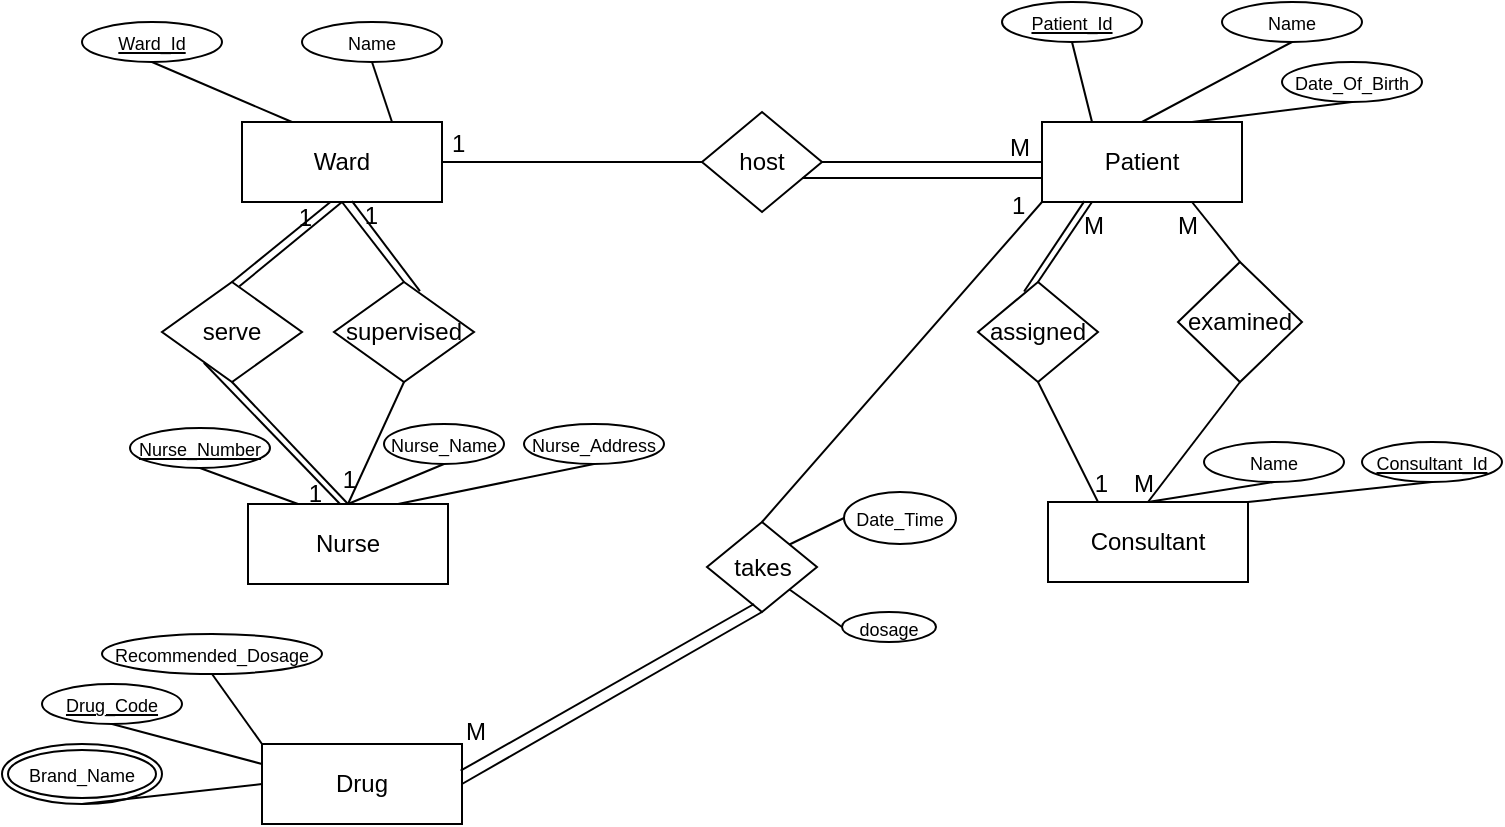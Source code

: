 <mxfile version="24.8.3">
  <diagram id="R2lEEEUBdFMjLlhIrx00" name="Page-1">
    <mxGraphModel dx="1323" dy="762" grid="1" gridSize="10" guides="1" tooltips="1" connect="1" arrows="1" fold="1" page="1" pageScale="1" pageWidth="1169" pageHeight="827" math="0" shadow="0" extFonts="Permanent Marker^https://fonts.googleapis.com/css?family=Permanent+Marker">
      <root>
        <mxCell id="0" />
        <mxCell id="1" parent="0" />
        <mxCell id="Hi5l68Q3AN8a3Jo4IFvr-1" value="Ward" style="whiteSpace=wrap;html=1;align=center;" vertex="1" parent="1">
          <mxGeometry x="320" y="190" width="100" height="40" as="geometry" />
        </mxCell>
        <mxCell id="Hi5l68Q3AN8a3Jo4IFvr-2" value="Patient" style="whiteSpace=wrap;html=1;align=center;" vertex="1" parent="1">
          <mxGeometry x="720" y="190" width="100" height="40" as="geometry" />
        </mxCell>
        <mxCell id="Hi5l68Q3AN8a3Jo4IFvr-3" value="Consultant" style="whiteSpace=wrap;html=1;align=center;" vertex="1" parent="1">
          <mxGeometry x="723" y="380" width="100" height="40" as="geometry" />
        </mxCell>
        <mxCell id="Hi5l68Q3AN8a3Jo4IFvr-4" value="Nurse" style="whiteSpace=wrap;html=1;align=center;" vertex="1" parent="1">
          <mxGeometry x="323" y="381" width="100" height="40" as="geometry" />
        </mxCell>
        <mxCell id="Hi5l68Q3AN8a3Jo4IFvr-5" value="Drug" style="whiteSpace=wrap;html=1;align=center;" vertex="1" parent="1">
          <mxGeometry x="330" y="501" width="100" height="40" as="geometry" />
        </mxCell>
        <mxCell id="Hi5l68Q3AN8a3Jo4IFvr-6" value="&lt;font style=&quot;font-size: 9px;&quot;&gt;Ward_Id&lt;/font&gt;" style="ellipse;whiteSpace=wrap;html=1;align=center;fontStyle=4;" vertex="1" parent="1">
          <mxGeometry x="240" y="140" width="70" height="20" as="geometry" />
        </mxCell>
        <mxCell id="Hi5l68Q3AN8a3Jo4IFvr-7" value="&lt;font style=&quot;font-size: 9px;&quot;&gt;Name&lt;/font&gt;" style="ellipse;whiteSpace=wrap;html=1;align=center;" vertex="1" parent="1">
          <mxGeometry x="350" y="140" width="70" height="20" as="geometry" />
        </mxCell>
        <mxCell id="Hi5l68Q3AN8a3Jo4IFvr-16" value="&lt;font style=&quot;font-size: 9px;&quot;&gt;Patient_Id&lt;/font&gt;" style="ellipse;whiteSpace=wrap;html=1;align=center;fontStyle=4;" vertex="1" parent="1">
          <mxGeometry x="700" y="130" width="70" height="20" as="geometry" />
        </mxCell>
        <mxCell id="Hi5l68Q3AN8a3Jo4IFvr-17" value="&lt;font style=&quot;font-size: 9px;&quot;&gt;Name&lt;/font&gt;" style="ellipse;whiteSpace=wrap;html=1;align=center;" vertex="1" parent="1">
          <mxGeometry x="810" y="130" width="70" height="20" as="geometry" />
        </mxCell>
        <mxCell id="Hi5l68Q3AN8a3Jo4IFvr-18" value="&lt;font style=&quot;font-size: 9px;&quot;&gt;Nurse_Number&lt;/font&gt;" style="ellipse;whiteSpace=wrap;html=1;align=center;fontStyle=4;" vertex="1" parent="1">
          <mxGeometry x="264" y="343" width="70" height="20" as="geometry" />
        </mxCell>
        <mxCell id="Hi5l68Q3AN8a3Jo4IFvr-19" value="&lt;font style=&quot;font-size: 9px;&quot;&gt;Nurse_Name&lt;/font&gt;" style="ellipse;whiteSpace=wrap;html=1;align=center;" vertex="1" parent="1">
          <mxGeometry x="391" y="341" width="60" height="20" as="geometry" />
        </mxCell>
        <mxCell id="Hi5l68Q3AN8a3Jo4IFvr-20" value="&lt;font style=&quot;font-size: 9px;&quot;&gt;Consultant_Id&lt;/font&gt;" style="ellipse;whiteSpace=wrap;html=1;align=center;fontStyle=4;" vertex="1" parent="1">
          <mxGeometry x="880" y="350" width="70" height="20" as="geometry" />
        </mxCell>
        <mxCell id="Hi5l68Q3AN8a3Jo4IFvr-21" value="&lt;font style=&quot;font-size: 9px;&quot;&gt;Name&lt;/font&gt;" style="ellipse;whiteSpace=wrap;html=1;align=center;" vertex="1" parent="1">
          <mxGeometry x="801" y="350" width="70" height="20" as="geometry" />
        </mxCell>
        <mxCell id="Hi5l68Q3AN8a3Jo4IFvr-22" value="&lt;font style=&quot;font-size: 9px;&quot;&gt;Drug_Code&lt;/font&gt;" style="ellipse;whiteSpace=wrap;html=1;align=center;fontStyle=4;" vertex="1" parent="1">
          <mxGeometry x="220" y="471" width="70" height="20" as="geometry" />
        </mxCell>
        <mxCell id="Hi5l68Q3AN8a3Jo4IFvr-23" value="&lt;font style=&quot;font-size: 9px;&quot;&gt;Recommended_Dosage&lt;/font&gt;" style="ellipse;whiteSpace=wrap;html=1;align=center;" vertex="1" parent="1">
          <mxGeometry x="250" y="446" width="110" height="20" as="geometry" />
        </mxCell>
        <mxCell id="Hi5l68Q3AN8a3Jo4IFvr-25" value="&lt;font style=&quot;font-size: 9px;&quot;&gt;Date_Of_Birth&lt;/font&gt;" style="ellipse;whiteSpace=wrap;html=1;align=center;" vertex="1" parent="1">
          <mxGeometry x="840" y="160" width="70" height="20" as="geometry" />
        </mxCell>
        <mxCell id="Hi5l68Q3AN8a3Jo4IFvr-26" value="&lt;font style=&quot;font-size: 9px;&quot;&gt;Nurse_Address&lt;/font&gt;" style="ellipse;whiteSpace=wrap;html=1;align=center;" vertex="1" parent="1">
          <mxGeometry x="461" y="341" width="70" height="20" as="geometry" />
        </mxCell>
        <mxCell id="Hi5l68Q3AN8a3Jo4IFvr-28" value="&lt;font style=&quot;font-size: 9px;&quot;&gt;Brand_Name&lt;/font&gt;" style="ellipse;shape=doubleEllipse;margin=3;whiteSpace=wrap;html=1;align=center;" vertex="1" parent="1">
          <mxGeometry x="200" y="501" width="80" height="30" as="geometry" />
        </mxCell>
        <mxCell id="Hi5l68Q3AN8a3Jo4IFvr-29" value="" style="endArrow=none;html=1;rounded=0;exitX=0.5;exitY=1;exitDx=0;exitDy=0;entryX=0.25;entryY=0;entryDx=0;entryDy=0;" edge="1" parent="1" source="Hi5l68Q3AN8a3Jo4IFvr-6" target="Hi5l68Q3AN8a3Jo4IFvr-1">
          <mxGeometry relative="1" as="geometry">
            <mxPoint x="225" y="180" as="sourcePoint" />
            <mxPoint x="385" y="180" as="targetPoint" />
          </mxGeometry>
        </mxCell>
        <mxCell id="Hi5l68Q3AN8a3Jo4IFvr-30" value="" style="endArrow=none;html=1;rounded=0;exitX=0.5;exitY=1;exitDx=0;exitDy=0;entryX=0.75;entryY=0;entryDx=0;entryDy=0;" edge="1" parent="1" source="Hi5l68Q3AN8a3Jo4IFvr-7" target="Hi5l68Q3AN8a3Jo4IFvr-1">
          <mxGeometry relative="1" as="geometry">
            <mxPoint x="380" y="150" as="sourcePoint" />
            <mxPoint x="450" y="190" as="targetPoint" />
          </mxGeometry>
        </mxCell>
        <mxCell id="Hi5l68Q3AN8a3Jo4IFvr-31" value="" style="endArrow=none;html=1;rounded=0;exitX=0.5;exitY=1;exitDx=0;exitDy=0;entryX=0.25;entryY=0;entryDx=0;entryDy=0;" edge="1" parent="1" source="Hi5l68Q3AN8a3Jo4IFvr-16" target="Hi5l68Q3AN8a3Jo4IFvr-2">
          <mxGeometry relative="1" as="geometry">
            <mxPoint x="740" y="160" as="sourcePoint" />
            <mxPoint x="750" y="200" as="targetPoint" />
          </mxGeometry>
        </mxCell>
        <mxCell id="Hi5l68Q3AN8a3Jo4IFvr-32" value="" style="endArrow=none;html=1;rounded=0;exitX=0.5;exitY=1;exitDx=0;exitDy=0;entryX=0.5;entryY=0;entryDx=0;entryDy=0;" edge="1" parent="1" source="Hi5l68Q3AN8a3Jo4IFvr-17" target="Hi5l68Q3AN8a3Jo4IFvr-2">
          <mxGeometry relative="1" as="geometry">
            <mxPoint x="745" y="160" as="sourcePoint" />
            <mxPoint x="755" y="200" as="targetPoint" />
          </mxGeometry>
        </mxCell>
        <mxCell id="Hi5l68Q3AN8a3Jo4IFvr-34" value="" style="endArrow=none;html=1;rounded=0;exitX=0.5;exitY=1;exitDx=0;exitDy=0;entryX=0.75;entryY=0;entryDx=0;entryDy=0;" edge="1" parent="1" source="Hi5l68Q3AN8a3Jo4IFvr-25" target="Hi5l68Q3AN8a3Jo4IFvr-2">
          <mxGeometry relative="1" as="geometry">
            <mxPoint x="855" y="160" as="sourcePoint" />
            <mxPoint x="780" y="200" as="targetPoint" />
          </mxGeometry>
        </mxCell>
        <mxCell id="Hi5l68Q3AN8a3Jo4IFvr-35" value="" style="endArrow=none;html=1;rounded=0;entryX=1;entryY=0;entryDx=0;entryDy=0;exitX=0.5;exitY=1;exitDx=0;exitDy=0;" edge="1" parent="1" source="Hi5l68Q3AN8a3Jo4IFvr-20" target="Hi5l68Q3AN8a3Jo4IFvr-3">
          <mxGeometry relative="1" as="geometry">
            <mxPoint x="713" y="380" as="sourcePoint" />
            <mxPoint x="753" y="430" as="targetPoint" />
          </mxGeometry>
        </mxCell>
        <mxCell id="Hi5l68Q3AN8a3Jo4IFvr-36" value="" style="endArrow=none;html=1;rounded=0;entryX=0.5;entryY=0;entryDx=0;entryDy=0;exitX=0.5;exitY=1;exitDx=0;exitDy=0;" edge="1" parent="1" source="Hi5l68Q3AN8a3Jo4IFvr-21" target="Hi5l68Q3AN8a3Jo4IFvr-3">
          <mxGeometry relative="1" as="geometry">
            <mxPoint x="718" y="380" as="sourcePoint" />
            <mxPoint x="758" y="390" as="targetPoint" />
          </mxGeometry>
        </mxCell>
        <mxCell id="Hi5l68Q3AN8a3Jo4IFvr-37" value="" style="endArrow=none;html=1;rounded=0;exitX=0.5;exitY=1;exitDx=0;exitDy=0;entryX=0.25;entryY=0;entryDx=0;entryDy=0;" edge="1" parent="1" source="Hi5l68Q3AN8a3Jo4IFvr-18" target="Hi5l68Q3AN8a3Jo4IFvr-4">
          <mxGeometry relative="1" as="geometry">
            <mxPoint x="273" y="301" as="sourcePoint" />
            <mxPoint x="433" y="301" as="targetPoint" />
          </mxGeometry>
        </mxCell>
        <mxCell id="Hi5l68Q3AN8a3Jo4IFvr-38" value="" style="endArrow=none;html=1;rounded=0;exitX=0.5;exitY=1;exitDx=0;exitDy=0;entryX=0.5;entryY=0;entryDx=0;entryDy=0;" edge="1" parent="1" source="Hi5l68Q3AN8a3Jo4IFvr-19" target="Hi5l68Q3AN8a3Jo4IFvr-4">
          <mxGeometry relative="1" as="geometry">
            <mxPoint x="348" y="371" as="sourcePoint" />
            <mxPoint x="358" y="391" as="targetPoint" />
          </mxGeometry>
        </mxCell>
        <mxCell id="Hi5l68Q3AN8a3Jo4IFvr-39" value="" style="endArrow=none;html=1;rounded=0;exitX=0.5;exitY=1;exitDx=0;exitDy=0;entryX=0.75;entryY=0;entryDx=0;entryDy=0;" edge="1" parent="1" source="Hi5l68Q3AN8a3Jo4IFvr-26" target="Hi5l68Q3AN8a3Jo4IFvr-4">
          <mxGeometry relative="1" as="geometry">
            <mxPoint x="428" y="361" as="sourcePoint" />
            <mxPoint x="383" y="391" as="targetPoint" />
          </mxGeometry>
        </mxCell>
        <mxCell id="Hi5l68Q3AN8a3Jo4IFvr-40" value="" style="endArrow=none;html=1;rounded=0;exitX=0.5;exitY=1;exitDx=0;exitDy=0;entryX=0;entryY=0.25;entryDx=0;entryDy=0;" edge="1" parent="1" source="Hi5l68Q3AN8a3Jo4IFvr-22" target="Hi5l68Q3AN8a3Jo4IFvr-5">
          <mxGeometry relative="1" as="geometry">
            <mxPoint x="320" y="481" as="sourcePoint" />
            <mxPoint x="480" y="481" as="targetPoint" />
          </mxGeometry>
        </mxCell>
        <mxCell id="Hi5l68Q3AN8a3Jo4IFvr-41" value="" style="endArrow=none;html=1;rounded=0;exitX=0.5;exitY=1;exitDx=0;exitDy=0;entryX=0;entryY=0;entryDx=0;entryDy=0;" edge="1" parent="1" source="Hi5l68Q3AN8a3Jo4IFvr-23" target="Hi5l68Q3AN8a3Jo4IFvr-5">
          <mxGeometry relative="1" as="geometry">
            <mxPoint x="325" y="501" as="sourcePoint" />
            <mxPoint x="365" y="511" as="targetPoint" />
          </mxGeometry>
        </mxCell>
        <mxCell id="Hi5l68Q3AN8a3Jo4IFvr-42" value="" style="endArrow=none;html=1;rounded=0;exitX=0.5;exitY=1;exitDx=0;exitDy=0;entryX=0;entryY=0.5;entryDx=0;entryDy=0;" edge="1" parent="1" source="Hi5l68Q3AN8a3Jo4IFvr-28" target="Hi5l68Q3AN8a3Jo4IFvr-5">
          <mxGeometry relative="1" as="geometry">
            <mxPoint x="425" y="501" as="sourcePoint" />
            <mxPoint x="390" y="511" as="targetPoint" />
          </mxGeometry>
        </mxCell>
        <mxCell id="Hi5l68Q3AN8a3Jo4IFvr-43" value="host" style="shape=rhombus;perimeter=rhombusPerimeter;whiteSpace=wrap;html=1;align=center;" vertex="1" parent="1">
          <mxGeometry x="550" y="185" width="60" height="50" as="geometry" />
        </mxCell>
        <mxCell id="Hi5l68Q3AN8a3Jo4IFvr-44" value="" style="endArrow=none;html=1;rounded=0;exitX=1;exitY=0.5;exitDx=0;exitDy=0;entryX=0;entryY=0.5;entryDx=0;entryDy=0;" edge="1" parent="1" source="Hi5l68Q3AN8a3Jo4IFvr-1" target="Hi5l68Q3AN8a3Jo4IFvr-43">
          <mxGeometry relative="1" as="geometry">
            <mxPoint x="430" y="235" as="sourcePoint" />
            <mxPoint x="590" y="235" as="targetPoint" />
          </mxGeometry>
        </mxCell>
        <mxCell id="Hi5l68Q3AN8a3Jo4IFvr-45" value="" style="endArrow=none;html=1;rounded=0;exitX=1;exitY=0.5;exitDx=0;exitDy=0;entryX=0;entryY=0.5;entryDx=0;entryDy=0;" edge="1" parent="1" source="Hi5l68Q3AN8a3Jo4IFvr-43" target="Hi5l68Q3AN8a3Jo4IFvr-2">
          <mxGeometry relative="1" as="geometry">
            <mxPoint x="570" y="240" as="sourcePoint" />
            <mxPoint x="700" y="240" as="targetPoint" />
          </mxGeometry>
        </mxCell>
        <mxCell id="Hi5l68Q3AN8a3Jo4IFvr-46" value="" style="endArrow=none;html=1;rounded=0;entryX=0;entryY=0.75;entryDx=0;entryDy=0;" edge="1" parent="1">
          <mxGeometry relative="1" as="geometry">
            <mxPoint x="600" y="218" as="sourcePoint" />
            <mxPoint x="720" y="218" as="targetPoint" />
          </mxGeometry>
        </mxCell>
        <mxCell id="Hi5l68Q3AN8a3Jo4IFvr-55" value="1" style="text;strokeColor=none;fillColor=none;spacingLeft=4;spacingRight=4;overflow=hidden;rotatable=0;points=[[0,0.5],[1,0.5]];portConstraint=eastwest;fontSize=12;whiteSpace=wrap;html=1;" vertex="1" parent="1">
          <mxGeometry x="419" y="187" width="40" height="30" as="geometry" />
        </mxCell>
        <mxCell id="Hi5l68Q3AN8a3Jo4IFvr-56" value="M" style="text;strokeColor=none;fillColor=none;spacingLeft=4;spacingRight=4;overflow=hidden;rotatable=0;points=[[0,0.5],[1,0.5]];portConstraint=eastwest;fontSize=12;whiteSpace=wrap;html=1;" vertex="1" parent="1">
          <mxGeometry x="698" y="189" width="40" height="30" as="geometry" />
        </mxCell>
        <mxCell id="Hi5l68Q3AN8a3Jo4IFvr-57" value="assigned" style="shape=rhombus;perimeter=rhombusPerimeter;whiteSpace=wrap;html=1;align=center;" vertex="1" parent="1">
          <mxGeometry x="688" y="270" width="60" height="50" as="geometry" />
        </mxCell>
        <mxCell id="Hi5l68Q3AN8a3Jo4IFvr-58" value="examined" style="shape=rhombus;perimeter=rhombusPerimeter;whiteSpace=wrap;html=1;align=center;" vertex="1" parent="1">
          <mxGeometry x="788" y="260" width="62" height="60" as="geometry" />
        </mxCell>
        <mxCell id="Hi5l68Q3AN8a3Jo4IFvr-64" value="" style="endArrow=none;html=1;rounded=0;exitX=0.25;exitY=1;exitDx=0;exitDy=0;entryX=0.5;entryY=0;entryDx=0;entryDy=0;" edge="1" parent="1" source="Hi5l68Q3AN8a3Jo4IFvr-2" target="Hi5l68Q3AN8a3Jo4IFvr-57">
          <mxGeometry relative="1" as="geometry">
            <mxPoint x="663" y="268.57" as="sourcePoint" />
            <mxPoint x="823" y="268.57" as="targetPoint" />
          </mxGeometry>
        </mxCell>
        <mxCell id="Hi5l68Q3AN8a3Jo4IFvr-65" value="M" style="resizable=0;html=1;whiteSpace=wrap;align=right;verticalAlign=bottom;" connectable="0" vertex="1" parent="Hi5l68Q3AN8a3Jo4IFvr-64">
          <mxGeometry x="1" relative="1" as="geometry">
            <mxPoint x="35" y="-20" as="offset" />
          </mxGeometry>
        </mxCell>
        <mxCell id="Hi5l68Q3AN8a3Jo4IFvr-67" value="" style="endArrow=none;html=1;rounded=0;exitX=0.5;exitY=1;exitDx=0;exitDy=0;entryX=0.25;entryY=0;entryDx=0;entryDy=0;" edge="1" parent="1" source="Hi5l68Q3AN8a3Jo4IFvr-57" target="Hi5l68Q3AN8a3Jo4IFvr-3">
          <mxGeometry relative="1" as="geometry">
            <mxPoint x="755" y="240" as="sourcePoint" />
            <mxPoint x="728" y="280" as="targetPoint" />
          </mxGeometry>
        </mxCell>
        <mxCell id="Hi5l68Q3AN8a3Jo4IFvr-68" value="1" style="resizable=0;html=1;whiteSpace=wrap;align=right;verticalAlign=bottom;" connectable="0" vertex="1" parent="Hi5l68Q3AN8a3Jo4IFvr-67">
          <mxGeometry x="1" relative="1" as="geometry">
            <mxPoint x="7" as="offset" />
          </mxGeometry>
        </mxCell>
        <mxCell id="Hi5l68Q3AN8a3Jo4IFvr-69" value="" style="endArrow=none;html=1;rounded=0;exitX=0.5;exitY=1;exitDx=0;exitDy=0;entryX=0.5;entryY=0;entryDx=0;entryDy=0;" edge="1" parent="1" source="Hi5l68Q3AN8a3Jo4IFvr-58" target="Hi5l68Q3AN8a3Jo4IFvr-3">
          <mxGeometry relative="1" as="geometry">
            <mxPoint x="770" y="310" as="sourcePoint" />
            <mxPoint x="800" y="370" as="targetPoint" />
          </mxGeometry>
        </mxCell>
        <mxCell id="Hi5l68Q3AN8a3Jo4IFvr-70" value="M" style="resizable=0;html=1;whiteSpace=wrap;align=right;verticalAlign=bottom;" connectable="0" vertex="1" parent="Hi5l68Q3AN8a3Jo4IFvr-69">
          <mxGeometry x="1" relative="1" as="geometry">
            <mxPoint x="4" as="offset" />
          </mxGeometry>
        </mxCell>
        <mxCell id="Hi5l68Q3AN8a3Jo4IFvr-71" value="" style="endArrow=none;html=1;rounded=0;exitX=0.75;exitY=1;exitDx=0;exitDy=0;entryX=0.5;entryY=0;entryDx=0;entryDy=0;" edge="1" parent="1" source="Hi5l68Q3AN8a3Jo4IFvr-2" target="Hi5l68Q3AN8a3Jo4IFvr-58">
          <mxGeometry relative="1" as="geometry">
            <mxPoint x="833" y="250" as="sourcePoint" />
            <mxPoint x="788" y="310" as="targetPoint" />
          </mxGeometry>
        </mxCell>
        <mxCell id="Hi5l68Q3AN8a3Jo4IFvr-72" value="M" style="resizable=0;html=1;whiteSpace=wrap;align=right;verticalAlign=bottom;" connectable="0" vertex="1" parent="Hi5l68Q3AN8a3Jo4IFvr-71">
          <mxGeometry x="1" relative="1" as="geometry">
            <mxPoint x="-20" y="-10" as="offset" />
          </mxGeometry>
        </mxCell>
        <mxCell id="Hi5l68Q3AN8a3Jo4IFvr-73" value="" style="endArrow=none;html=1;rounded=0;entryX=0.384;entryY=0.095;entryDx=0;entryDy=0;exitX=0.212;exitY=0.989;exitDx=0;exitDy=0;exitPerimeter=0;entryPerimeter=0;" edge="1" parent="1" source="Hi5l68Q3AN8a3Jo4IFvr-2" target="Hi5l68Q3AN8a3Jo4IFvr-57">
          <mxGeometry relative="1" as="geometry">
            <mxPoint x="560" y="330" as="sourcePoint" />
            <mxPoint x="720" y="330" as="targetPoint" />
          </mxGeometry>
        </mxCell>
        <mxCell id="Hi5l68Q3AN8a3Jo4IFvr-75" value="takes" style="shape=rhombus;perimeter=rhombusPerimeter;whiteSpace=wrap;html=1;align=center;" vertex="1" parent="1">
          <mxGeometry x="552.5" y="390" width="55" height="45" as="geometry" />
        </mxCell>
        <mxCell id="Hi5l68Q3AN8a3Jo4IFvr-76" value="" style="endArrow=none;html=1;rounded=0;exitX=0;exitY=1;exitDx=0;exitDy=0;entryX=0.5;entryY=0;entryDx=0;entryDy=0;" edge="1" parent="1" source="Hi5l68Q3AN8a3Jo4IFvr-2" target="Hi5l68Q3AN8a3Jo4IFvr-75">
          <mxGeometry relative="1" as="geometry">
            <mxPoint x="480" y="380" as="sourcePoint" />
            <mxPoint x="640" y="380" as="targetPoint" />
          </mxGeometry>
        </mxCell>
        <mxCell id="Hi5l68Q3AN8a3Jo4IFvr-77" value="" style="endArrow=none;html=1;rounded=0;exitX=0.5;exitY=1;exitDx=0;exitDy=0;entryX=1;entryY=0.5;entryDx=0;entryDy=0;" edge="1" parent="1" source="Hi5l68Q3AN8a3Jo4IFvr-75" target="Hi5l68Q3AN8a3Jo4IFvr-5">
          <mxGeometry relative="1" as="geometry">
            <mxPoint x="625" y="450" as="sourcePoint" />
            <mxPoint x="510" y="635" as="targetPoint" />
          </mxGeometry>
        </mxCell>
        <mxCell id="Hi5l68Q3AN8a3Jo4IFvr-78" value="&lt;font style=&quot;font-size: 9px;&quot;&gt;dosage&lt;/font&gt;" style="ellipse;whiteSpace=wrap;html=1;align=center;" vertex="1" parent="1">
          <mxGeometry x="620" y="435" width="47" height="15" as="geometry" />
        </mxCell>
        <mxCell id="Hi5l68Q3AN8a3Jo4IFvr-79" value="" style="endArrow=none;html=1;rounded=0;exitX=1;exitY=1;exitDx=0;exitDy=0;entryX=0;entryY=0.5;entryDx=0;entryDy=0;" edge="1" parent="1" source="Hi5l68Q3AN8a3Jo4IFvr-75" target="Hi5l68Q3AN8a3Jo4IFvr-78">
          <mxGeometry relative="1" as="geometry">
            <mxPoint x="588" y="509.41" as="sourcePoint" />
            <mxPoint x="748" y="509.41" as="targetPoint" />
          </mxGeometry>
        </mxCell>
        <mxCell id="Hi5l68Q3AN8a3Jo4IFvr-80" value="&lt;font style=&quot;font-size: 9px;&quot;&gt;Date_Time&lt;/font&gt;" style="ellipse;whiteSpace=wrap;html=1;align=center;" vertex="1" parent="1">
          <mxGeometry x="621" y="375" width="56" height="26" as="geometry" />
        </mxCell>
        <mxCell id="Hi5l68Q3AN8a3Jo4IFvr-81" value="" style="endArrow=none;html=1;rounded=0;exitX=1;exitY=0;exitDx=0;exitDy=0;entryX=0;entryY=0.5;entryDx=0;entryDy=0;" edge="1" parent="1" target="Hi5l68Q3AN8a3Jo4IFvr-80" source="Hi5l68Q3AN8a3Jo4IFvr-75">
          <mxGeometry relative="1" as="geometry">
            <mxPoint x="636.0" y="421" as="sourcePoint" />
            <mxPoint x="792" y="440.41" as="targetPoint" />
          </mxGeometry>
        </mxCell>
        <mxCell id="Hi5l68Q3AN8a3Jo4IFvr-84" value="M" style="text;strokeColor=none;fillColor=none;spacingLeft=4;spacingRight=4;overflow=hidden;rotatable=0;points=[[0,0.5],[1,0.5]];portConstraint=eastwest;fontSize=12;whiteSpace=wrap;html=1;" vertex="1" parent="1">
          <mxGeometry x="426" y="481" width="40" height="30" as="geometry" />
        </mxCell>
        <mxCell id="Hi5l68Q3AN8a3Jo4IFvr-85" value="1" style="text;strokeColor=none;fillColor=none;spacingLeft=4;spacingRight=4;overflow=hidden;rotatable=0;points=[[0,0.5],[1,0.5]];portConstraint=eastwest;fontSize=12;whiteSpace=wrap;html=1;" vertex="1" parent="1">
          <mxGeometry x="699" y="218" width="40" height="30" as="geometry" />
        </mxCell>
        <mxCell id="Hi5l68Q3AN8a3Jo4IFvr-86" value="" style="endArrow=none;html=1;rounded=0;exitX=0.5;exitY=1;exitDx=0;exitDy=0;entryX=0.993;entryY=0.334;entryDx=0;entryDy=0;entryPerimeter=0;" edge="1" parent="1" target="Hi5l68Q3AN8a3Jo4IFvr-5">
          <mxGeometry relative="1" as="geometry">
            <mxPoint x="576" y="431" as="sourcePoint" />
            <mxPoint x="419" y="546" as="targetPoint" />
          </mxGeometry>
        </mxCell>
        <mxCell id="Hi5l68Q3AN8a3Jo4IFvr-87" value="supervised" style="shape=rhombus;perimeter=rhombusPerimeter;whiteSpace=wrap;html=1;align=center;" vertex="1" parent="1">
          <mxGeometry x="366" y="270" width="70" height="50" as="geometry" />
        </mxCell>
        <mxCell id="Hi5l68Q3AN8a3Jo4IFvr-88" value="" style="endArrow=none;html=1;rounded=0;exitX=0.5;exitY=1;exitDx=0;exitDy=0;entryX=0.5;entryY=0;entryDx=0;entryDy=0;" edge="1" parent="1" source="Hi5l68Q3AN8a3Jo4IFvr-87" target="Hi5l68Q3AN8a3Jo4IFvr-4">
          <mxGeometry relative="1" as="geometry">
            <mxPoint x="290" y="330" as="sourcePoint" />
            <mxPoint x="450" y="330" as="targetPoint" />
          </mxGeometry>
        </mxCell>
        <mxCell id="Hi5l68Q3AN8a3Jo4IFvr-89" value="1" style="resizable=0;html=1;whiteSpace=wrap;align=right;verticalAlign=bottom;" connectable="0" vertex="1" parent="Hi5l68Q3AN8a3Jo4IFvr-88">
          <mxGeometry x="1" relative="1" as="geometry">
            <mxPoint x="-12" y="4" as="offset" />
          </mxGeometry>
        </mxCell>
        <mxCell id="Hi5l68Q3AN8a3Jo4IFvr-90" value="" style="endArrow=none;html=1;rounded=0;exitX=0.5;exitY=1;exitDx=0;exitDy=0;entryX=0.5;entryY=0;entryDx=0;entryDy=0;" edge="1" parent="1" source="Hi5l68Q3AN8a3Jo4IFvr-1" target="Hi5l68Q3AN8a3Jo4IFvr-87">
          <mxGeometry relative="1" as="geometry">
            <mxPoint x="467" y="260" as="sourcePoint" />
            <mxPoint x="466" y="321" as="targetPoint" />
          </mxGeometry>
        </mxCell>
        <mxCell id="Hi5l68Q3AN8a3Jo4IFvr-91" value="1" style="resizable=0;html=1;whiteSpace=wrap;align=right;verticalAlign=bottom;" connectable="0" vertex="1" parent="Hi5l68Q3AN8a3Jo4IFvr-90">
          <mxGeometry x="1" relative="1" as="geometry">
            <mxPoint x="-11" y="-24" as="offset" />
          </mxGeometry>
        </mxCell>
        <mxCell id="Hi5l68Q3AN8a3Jo4IFvr-94" value="" style="endArrow=none;html=1;rounded=0;exitX=0.5;exitY=1;exitDx=0;exitDy=0;entryX=0.614;entryY=0.092;entryDx=0;entryDy=0;entryPerimeter=0;" edge="1" parent="1" target="Hi5l68Q3AN8a3Jo4IFvr-87">
          <mxGeometry relative="1" as="geometry">
            <mxPoint x="375" y="229.6" as="sourcePoint" />
            <mxPoint x="407.05" y="274" as="targetPoint" />
          </mxGeometry>
        </mxCell>
        <mxCell id="Hi5l68Q3AN8a3Jo4IFvr-96" value="serve" style="shape=rhombus;perimeter=rhombusPerimeter;whiteSpace=wrap;html=1;align=center;" vertex="1" parent="1">
          <mxGeometry x="280" y="270" width="70" height="50" as="geometry" />
        </mxCell>
        <mxCell id="Hi5l68Q3AN8a3Jo4IFvr-97" value="" style="endArrow=none;html=1;rounded=0;exitX=0.5;exitY=1;exitDx=0;exitDy=0;entryX=0.5;entryY=0;entryDx=0;entryDy=0;" edge="1" parent="1" source="Hi5l68Q3AN8a3Jo4IFvr-96" target="Hi5l68Q3AN8a3Jo4IFvr-4">
          <mxGeometry relative="1" as="geometry">
            <mxPoint x="290" y="330" as="sourcePoint" />
            <mxPoint x="450" y="330" as="targetPoint" />
          </mxGeometry>
        </mxCell>
        <mxCell id="Hi5l68Q3AN8a3Jo4IFvr-98" value="1" style="resizable=0;html=1;whiteSpace=wrap;align=right;verticalAlign=bottom;" connectable="0" vertex="1" parent="Hi5l68Q3AN8a3Jo4IFvr-97">
          <mxGeometry x="1" relative="1" as="geometry">
            <mxPoint x="6" y="-3" as="offset" />
          </mxGeometry>
        </mxCell>
        <mxCell id="Hi5l68Q3AN8a3Jo4IFvr-99" value="" style="endArrow=none;html=1;rounded=0;exitX=0.299;exitY=0.808;exitDx=0;exitDy=0;exitPerimeter=0;" edge="1" parent="1" source="Hi5l68Q3AN8a3Jo4IFvr-96">
          <mxGeometry relative="1" as="geometry">
            <mxPoint x="307.07" y="316.35" as="sourcePoint" />
            <mxPoint x="369" y="381" as="targetPoint" />
          </mxGeometry>
        </mxCell>
        <mxCell id="Hi5l68Q3AN8a3Jo4IFvr-101" value="" style="endArrow=none;html=1;rounded=0;exitX=0.442;exitY=1.001;exitDx=0;exitDy=0;entryX=0.5;entryY=0;entryDx=0;entryDy=0;exitPerimeter=0;" edge="1" parent="1" source="Hi5l68Q3AN8a3Jo4IFvr-1" target="Hi5l68Q3AN8a3Jo4IFvr-96">
          <mxGeometry relative="1" as="geometry">
            <mxPoint x="292" y="219" as="sourcePoint" />
            <mxPoint x="264" y="280" as="targetPoint" />
          </mxGeometry>
        </mxCell>
        <mxCell id="Hi5l68Q3AN8a3Jo4IFvr-102" value="1" style="resizable=0;html=1;whiteSpace=wrap;align=right;verticalAlign=bottom;" connectable="0" vertex="1" parent="Hi5l68Q3AN8a3Jo4IFvr-101">
          <mxGeometry x="1" relative="1" as="geometry">
            <mxPoint x="42" y="-24" as="offset" />
          </mxGeometry>
        </mxCell>
        <mxCell id="Hi5l68Q3AN8a3Jo4IFvr-103" value="" style="endArrow=none;html=1;rounded=0;entryX=0.553;entryY=0.043;entryDx=0;entryDy=0;entryPerimeter=0;exitX=0.5;exitY=1;exitDx=0;exitDy=0;" edge="1" parent="1" source="Hi5l68Q3AN8a3Jo4IFvr-1" target="Hi5l68Q3AN8a3Jo4IFvr-96">
          <mxGeometry relative="1" as="geometry">
            <mxPoint x="370" y="240" as="sourcePoint" />
            <mxPoint x="310" y="280.6" as="targetPoint" />
          </mxGeometry>
        </mxCell>
      </root>
    </mxGraphModel>
  </diagram>
</mxfile>
